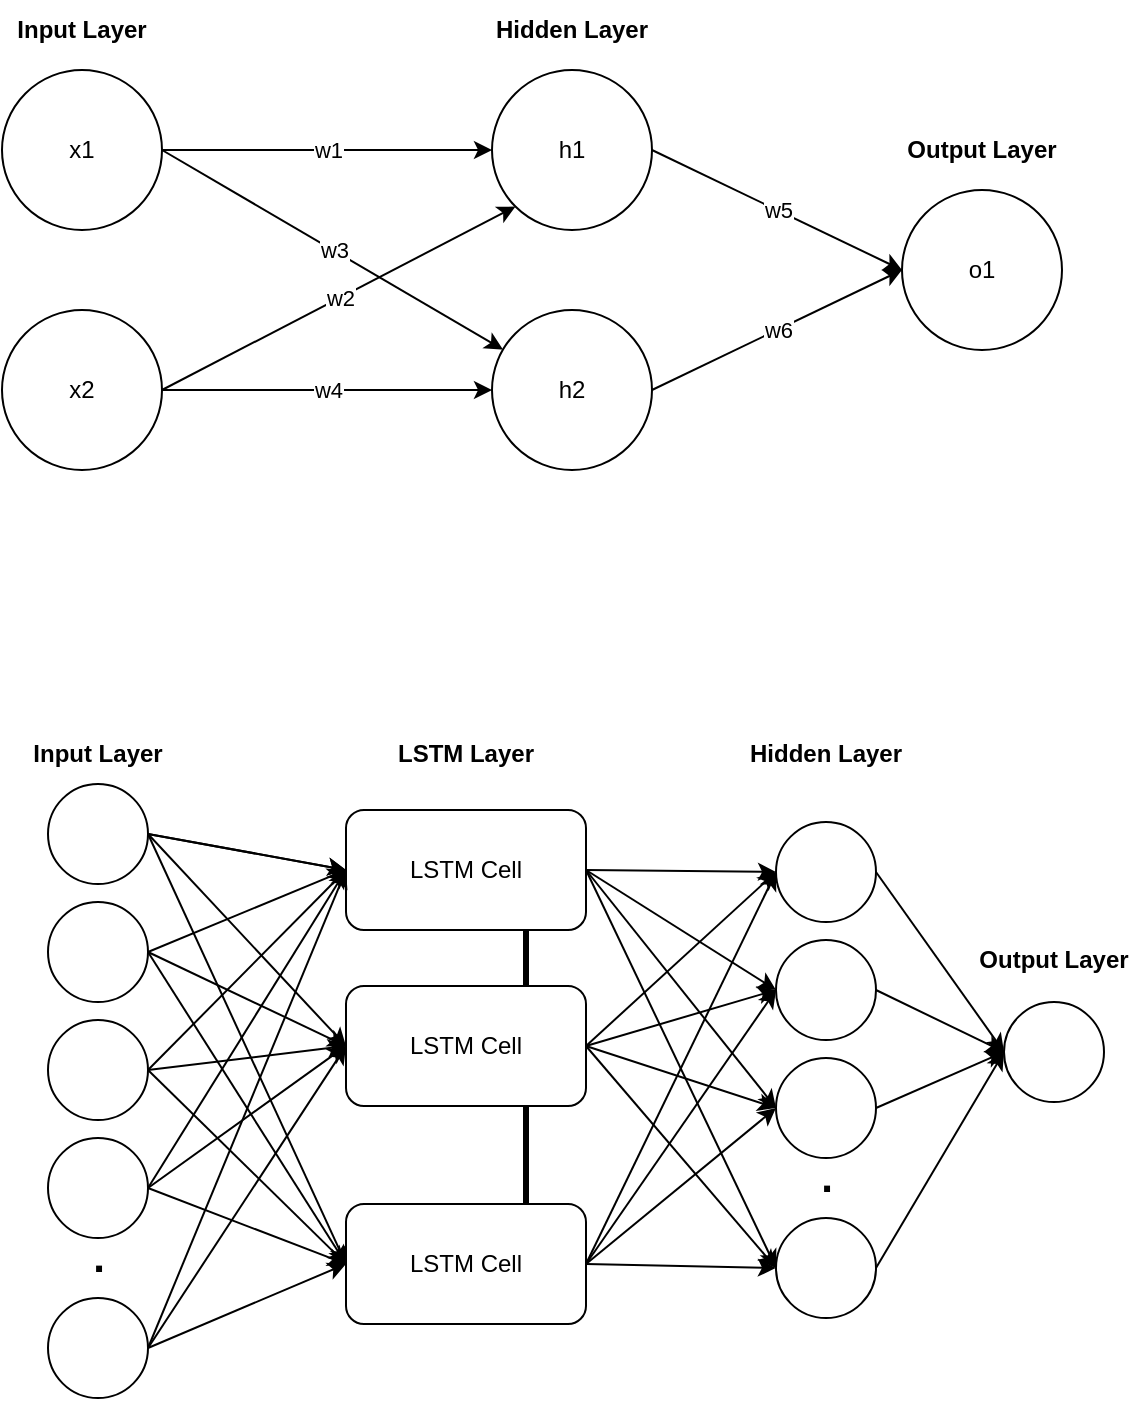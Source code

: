 <mxfile version="21.3.7" type="device">
  <diagram name="Page-1" id="TcgsImkW0oDsxeG_2OEW">
    <mxGraphModel dx="1418" dy="820" grid="0" gridSize="10" guides="1" tooltips="1" connect="1" arrows="1" fold="1" page="1" pageScale="1" pageWidth="850" pageHeight="1100" math="0" shadow="0">
      <root>
        <mxCell id="0" />
        <mxCell id="1" parent="0" />
        <mxCell id="-lTRc6Pmnxfxxia5lG-0-1" value="x1" style="ellipse;whiteSpace=wrap;html=1;aspect=fixed;" parent="1" vertex="1">
          <mxGeometry x="180" y="220" width="80" height="80" as="geometry" />
        </mxCell>
        <mxCell id="-lTRc6Pmnxfxxia5lG-0-2" value="x2" style="ellipse;whiteSpace=wrap;html=1;aspect=fixed;" parent="1" vertex="1">
          <mxGeometry x="180" y="340" width="80" height="80" as="geometry" />
        </mxCell>
        <mxCell id="-lTRc6Pmnxfxxia5lG-0-3" value="h1" style="ellipse;whiteSpace=wrap;html=1;aspect=fixed;" parent="1" vertex="1">
          <mxGeometry x="425" y="220" width="80" height="80" as="geometry" />
        </mxCell>
        <mxCell id="-lTRc6Pmnxfxxia5lG-0-4" value="h2" style="ellipse;whiteSpace=wrap;html=1;aspect=fixed;" parent="1" vertex="1">
          <mxGeometry x="425" y="340" width="80" height="80" as="geometry" />
        </mxCell>
        <mxCell id="-lTRc6Pmnxfxxia5lG-0-5" value="" style="endArrow=classic;html=1;rounded=0;exitX=1;exitY=0.5;exitDx=0;exitDy=0;entryX=0;entryY=0.5;entryDx=0;entryDy=0;" parent="1" source="-lTRc6Pmnxfxxia5lG-0-1" target="-lTRc6Pmnxfxxia5lG-0-3" edge="1">
          <mxGeometry relative="1" as="geometry">
            <mxPoint x="370" y="420" as="sourcePoint" />
            <mxPoint x="470" y="420" as="targetPoint" />
          </mxGeometry>
        </mxCell>
        <mxCell id="-lTRc6Pmnxfxxia5lG-0-6" value="w1" style="edgeLabel;resizable=0;html=1;align=center;verticalAlign=middle;" parent="-lTRc6Pmnxfxxia5lG-0-5" connectable="0" vertex="1">
          <mxGeometry relative="1" as="geometry" />
        </mxCell>
        <mxCell id="-lTRc6Pmnxfxxia5lG-0-7" value="" style="endArrow=classic;html=1;rounded=0;exitX=1;exitY=0.5;exitDx=0;exitDy=0;" parent="1" source="-lTRc6Pmnxfxxia5lG-0-1" target="-lTRc6Pmnxfxxia5lG-0-4" edge="1">
          <mxGeometry relative="1" as="geometry">
            <mxPoint x="370" y="420" as="sourcePoint" />
            <mxPoint x="470" y="420" as="targetPoint" />
          </mxGeometry>
        </mxCell>
        <mxCell id="-lTRc6Pmnxfxxia5lG-0-8" value="w3" style="edgeLabel;resizable=0;html=1;align=center;verticalAlign=middle;" parent="-lTRc6Pmnxfxxia5lG-0-7" connectable="0" vertex="1">
          <mxGeometry relative="1" as="geometry" />
        </mxCell>
        <mxCell id="-lTRc6Pmnxfxxia5lG-0-9" value="" style="endArrow=classic;html=1;rounded=0;exitX=1;exitY=0.5;exitDx=0;exitDy=0;entryX=0;entryY=1;entryDx=0;entryDy=0;" parent="1" source="-lTRc6Pmnxfxxia5lG-0-2" target="-lTRc6Pmnxfxxia5lG-0-3" edge="1">
          <mxGeometry relative="1" as="geometry">
            <mxPoint x="370" y="420" as="sourcePoint" />
            <mxPoint x="470" y="420" as="targetPoint" />
          </mxGeometry>
        </mxCell>
        <mxCell id="-lTRc6Pmnxfxxia5lG-0-10" value="w2" style="edgeLabel;resizable=0;html=1;align=center;verticalAlign=middle;" parent="-lTRc6Pmnxfxxia5lG-0-9" connectable="0" vertex="1">
          <mxGeometry relative="1" as="geometry" />
        </mxCell>
        <mxCell id="-lTRc6Pmnxfxxia5lG-0-11" value="" style="endArrow=classic;html=1;rounded=0;exitX=1;exitY=0.5;exitDx=0;exitDy=0;entryX=0;entryY=0.5;entryDx=0;entryDy=0;" parent="1" source="-lTRc6Pmnxfxxia5lG-0-2" target="-lTRc6Pmnxfxxia5lG-0-4" edge="1">
          <mxGeometry relative="1" as="geometry">
            <mxPoint x="370" y="420" as="sourcePoint" />
            <mxPoint x="470" y="420" as="targetPoint" />
          </mxGeometry>
        </mxCell>
        <mxCell id="-lTRc6Pmnxfxxia5lG-0-12" value="w4" style="edgeLabel;resizable=0;html=1;align=center;verticalAlign=middle;" parent="-lTRc6Pmnxfxxia5lG-0-11" connectable="0" vertex="1">
          <mxGeometry relative="1" as="geometry" />
        </mxCell>
        <mxCell id="-lTRc6Pmnxfxxia5lG-0-13" value="o1" style="ellipse;whiteSpace=wrap;html=1;aspect=fixed;" parent="1" vertex="1">
          <mxGeometry x="630" y="280" width="80" height="80" as="geometry" />
        </mxCell>
        <mxCell id="-lTRc6Pmnxfxxia5lG-0-15" value="" style="endArrow=classic;html=1;rounded=0;exitX=1;exitY=0.5;exitDx=0;exitDy=0;entryX=0;entryY=0.5;entryDx=0;entryDy=0;" parent="1" source="-lTRc6Pmnxfxxia5lG-0-3" target="-lTRc6Pmnxfxxia5lG-0-13" edge="1">
          <mxGeometry relative="1" as="geometry">
            <mxPoint x="530" y="420" as="sourcePoint" />
            <mxPoint x="630" y="420" as="targetPoint" />
          </mxGeometry>
        </mxCell>
        <mxCell id="-lTRc6Pmnxfxxia5lG-0-16" value="w5" style="edgeLabel;resizable=0;html=1;align=center;verticalAlign=middle;" parent="-lTRc6Pmnxfxxia5lG-0-15" connectable="0" vertex="1">
          <mxGeometry relative="1" as="geometry" />
        </mxCell>
        <mxCell id="-lTRc6Pmnxfxxia5lG-0-17" value="" style="endArrow=classic;html=1;rounded=0;exitX=1;exitY=0.5;exitDx=0;exitDy=0;entryX=0;entryY=0.5;entryDx=0;entryDy=0;" parent="1" source="-lTRc6Pmnxfxxia5lG-0-4" target="-lTRc6Pmnxfxxia5lG-0-13" edge="1">
          <mxGeometry relative="1" as="geometry">
            <mxPoint x="530" y="420" as="sourcePoint" />
            <mxPoint x="630" y="420" as="targetPoint" />
          </mxGeometry>
        </mxCell>
        <mxCell id="-lTRc6Pmnxfxxia5lG-0-18" value="w6" style="edgeLabel;resizable=0;html=1;align=center;verticalAlign=middle;" parent="-lTRc6Pmnxfxxia5lG-0-17" connectable="0" vertex="1">
          <mxGeometry relative="1" as="geometry" />
        </mxCell>
        <mxCell id="-lTRc6Pmnxfxxia5lG-0-19" value="&lt;b&gt;Input Layer&lt;/b&gt;" style="text;html=1;strokeColor=none;fillColor=none;align=center;verticalAlign=middle;whiteSpace=wrap;rounded=0;" parent="1" vertex="1">
          <mxGeometry x="180" y="185" width="80" height="30" as="geometry" />
        </mxCell>
        <mxCell id="-lTRc6Pmnxfxxia5lG-0-20" value="&lt;b&gt;Hidden Layer&lt;/b&gt;" style="text;html=1;strokeColor=none;fillColor=none;align=center;verticalAlign=middle;whiteSpace=wrap;rounded=0;" parent="1" vertex="1">
          <mxGeometry x="425" y="185" width="80" height="30" as="geometry" />
        </mxCell>
        <mxCell id="-lTRc6Pmnxfxxia5lG-0-21" value="&lt;b&gt;Output Layer&lt;/b&gt;" style="text;html=1;strokeColor=none;fillColor=none;align=center;verticalAlign=middle;whiteSpace=wrap;rounded=0;" parent="1" vertex="1">
          <mxGeometry x="630" y="245" width="80" height="30" as="geometry" />
        </mxCell>
        <mxCell id="twQjF2Ym4G_i3Q7ECRvS-5" value="" style="ellipse;whiteSpace=wrap;html=1;aspect=fixed;" vertex="1" parent="1">
          <mxGeometry x="203" y="577" width="50" height="50" as="geometry" />
        </mxCell>
        <mxCell id="twQjF2Ym4G_i3Q7ECRvS-7" value="" style="ellipse;whiteSpace=wrap;html=1;aspect=fixed;" vertex="1" parent="1">
          <mxGeometry x="203" y="834" width="50" height="50" as="geometry" />
        </mxCell>
        <mxCell id="twQjF2Ym4G_i3Q7ECRvS-8" value="" style="ellipse;whiteSpace=wrap;html=1;aspect=fixed;" vertex="1" parent="1">
          <mxGeometry x="203" y="754" width="50" height="50" as="geometry" />
        </mxCell>
        <mxCell id="twQjF2Ym4G_i3Q7ECRvS-9" value="" style="ellipse;whiteSpace=wrap;html=1;aspect=fixed;" vertex="1" parent="1">
          <mxGeometry x="203" y="695" width="50" height="50" as="geometry" />
        </mxCell>
        <mxCell id="twQjF2Ym4G_i3Q7ECRvS-10" value="" style="ellipse;whiteSpace=wrap;html=1;aspect=fixed;" vertex="1" parent="1">
          <mxGeometry x="203" y="636" width="50" height="50" as="geometry" />
        </mxCell>
        <mxCell id="twQjF2Ym4G_i3Q7ECRvS-11" value="&lt;b&gt;&lt;font style=&quot;font-size: 21px;&quot;&gt;.&lt;/font&gt;&lt;/b&gt;" style="text;html=1;align=center;verticalAlign=middle;resizable=0;points=[];autosize=1;strokeColor=none;fillColor=none;strokeWidth=4;" vertex="1" parent="1">
          <mxGeometry x="216" y="794" width="24" height="37" as="geometry" />
        </mxCell>
        <mxCell id="twQjF2Ym4G_i3Q7ECRvS-12" value="LSTM Cell" style="rounded=1;whiteSpace=wrap;html=1;" vertex="1" parent="1">
          <mxGeometry x="352" y="590" width="120" height="60" as="geometry" />
        </mxCell>
        <mxCell id="twQjF2Ym4G_i3Q7ECRvS-13" value="LSTM Cell" style="rounded=1;whiteSpace=wrap;html=1;" vertex="1" parent="1">
          <mxGeometry x="352" y="678" width="120" height="60" as="geometry" />
        </mxCell>
        <mxCell id="twQjF2Ym4G_i3Q7ECRvS-14" value="LSTM Cell" style="rounded=1;whiteSpace=wrap;html=1;" vertex="1" parent="1">
          <mxGeometry x="352" y="787" width="120" height="60" as="geometry" />
        </mxCell>
        <mxCell id="twQjF2Ym4G_i3Q7ECRvS-16" value="" style="ellipse;whiteSpace=wrap;html=1;aspect=fixed;" vertex="1" parent="1">
          <mxGeometry x="567" y="794" width="50" height="50" as="geometry" />
        </mxCell>
        <mxCell id="twQjF2Ym4G_i3Q7ECRvS-17" value="" style="ellipse;whiteSpace=wrap;html=1;aspect=fixed;" vertex="1" parent="1">
          <mxGeometry x="567" y="714" width="50" height="50" as="geometry" />
        </mxCell>
        <mxCell id="twQjF2Ym4G_i3Q7ECRvS-18" value="" style="ellipse;whiteSpace=wrap;html=1;aspect=fixed;" vertex="1" parent="1">
          <mxGeometry x="567" y="655" width="50" height="50" as="geometry" />
        </mxCell>
        <mxCell id="twQjF2Ym4G_i3Q7ECRvS-19" value="" style="ellipse;whiteSpace=wrap;html=1;aspect=fixed;" vertex="1" parent="1">
          <mxGeometry x="567" y="596" width="50" height="50" as="geometry" />
        </mxCell>
        <mxCell id="twQjF2Ym4G_i3Q7ECRvS-20" value="&lt;b&gt;&lt;font style=&quot;font-size: 21px;&quot;&gt;.&lt;/font&gt;&lt;/b&gt;" style="text;html=1;align=center;verticalAlign=middle;resizable=0;points=[];autosize=1;strokeColor=none;fillColor=none;strokeWidth=4;" vertex="1" parent="1">
          <mxGeometry x="580" y="754" width="24" height="37" as="geometry" />
        </mxCell>
        <mxCell id="twQjF2Ym4G_i3Q7ECRvS-21" value="" style="ellipse;whiteSpace=wrap;html=1;aspect=fixed;" vertex="1" parent="1">
          <mxGeometry x="681" y="686" width="50" height="50" as="geometry" />
        </mxCell>
        <mxCell id="twQjF2Ym4G_i3Q7ECRvS-22" value="" style="endArrow=classic;html=1;rounded=0;exitX=1;exitY=0.5;exitDx=0;exitDy=0;entryX=0;entryY=0.5;entryDx=0;entryDy=0;" edge="1" parent="1" source="twQjF2Ym4G_i3Q7ECRvS-5" target="twQjF2Ym4G_i3Q7ECRvS-12">
          <mxGeometry width="50" height="50" relative="1" as="geometry">
            <mxPoint x="475" y="706" as="sourcePoint" />
            <mxPoint x="525" y="656" as="targetPoint" />
          </mxGeometry>
        </mxCell>
        <mxCell id="twQjF2Ym4G_i3Q7ECRvS-24" value="" style="endArrow=classic;html=1;rounded=0;exitX=1;exitY=0.5;exitDx=0;exitDy=0;entryX=0;entryY=0.5;entryDx=0;entryDy=0;" edge="1" parent="1" source="twQjF2Ym4G_i3Q7ECRvS-10" target="twQjF2Ym4G_i3Q7ECRvS-13">
          <mxGeometry width="50" height="50" relative="1" as="geometry">
            <mxPoint x="263" y="612" as="sourcePoint" />
            <mxPoint x="362" y="630" as="targetPoint" />
          </mxGeometry>
        </mxCell>
        <mxCell id="twQjF2Ym4G_i3Q7ECRvS-25" value="" style="endArrow=classic;html=1;rounded=0;exitX=1;exitY=0.5;exitDx=0;exitDy=0;entryX=0;entryY=0.5;entryDx=0;entryDy=0;" edge="1" parent="1">
          <mxGeometry width="50" height="50" relative="1" as="geometry">
            <mxPoint x="253" y="602" as="sourcePoint" />
            <mxPoint x="352" y="620" as="targetPoint" />
          </mxGeometry>
        </mxCell>
        <mxCell id="twQjF2Ym4G_i3Q7ECRvS-26" value="" style="endArrow=classic;html=1;rounded=0;exitX=1;exitY=0.5;exitDx=0;exitDy=0;entryX=0;entryY=0.5;entryDx=0;entryDy=0;" edge="1" parent="1" source="twQjF2Ym4G_i3Q7ECRvS-5" target="twQjF2Ym4G_i3Q7ECRvS-13">
          <mxGeometry width="50" height="50" relative="1" as="geometry">
            <mxPoint x="263" y="612" as="sourcePoint" />
            <mxPoint x="362" y="630" as="targetPoint" />
          </mxGeometry>
        </mxCell>
        <mxCell id="twQjF2Ym4G_i3Q7ECRvS-27" value="" style="endArrow=classic;html=1;rounded=0;exitX=1;exitY=0.5;exitDx=0;exitDy=0;entryX=0;entryY=0.5;entryDx=0;entryDy=0;" edge="1" parent="1" source="twQjF2Ym4G_i3Q7ECRvS-5" target="twQjF2Ym4G_i3Q7ECRvS-14">
          <mxGeometry width="50" height="50" relative="1" as="geometry">
            <mxPoint x="273" y="622" as="sourcePoint" />
            <mxPoint x="372" y="640" as="targetPoint" />
          </mxGeometry>
        </mxCell>
        <mxCell id="twQjF2Ym4G_i3Q7ECRvS-28" value="" style="endArrow=classic;html=1;rounded=0;entryX=0;entryY=0.5;entryDx=0;entryDy=0;exitX=1;exitY=0.5;exitDx=0;exitDy=0;" edge="1" parent="1" source="twQjF2Ym4G_i3Q7ECRvS-10" target="twQjF2Ym4G_i3Q7ECRvS-12">
          <mxGeometry width="50" height="50" relative="1" as="geometry">
            <mxPoint x="283" y="632" as="sourcePoint" />
            <mxPoint x="382" y="650" as="targetPoint" />
          </mxGeometry>
        </mxCell>
        <mxCell id="twQjF2Ym4G_i3Q7ECRvS-29" value="" style="endArrow=classic;html=1;rounded=0;exitX=1;exitY=0.5;exitDx=0;exitDy=0;entryX=0;entryY=0.5;entryDx=0;entryDy=0;" edge="1" parent="1" source="twQjF2Ym4G_i3Q7ECRvS-10" target="twQjF2Ym4G_i3Q7ECRvS-14">
          <mxGeometry width="50" height="50" relative="1" as="geometry">
            <mxPoint x="293" y="642" as="sourcePoint" />
            <mxPoint x="392" y="660" as="targetPoint" />
          </mxGeometry>
        </mxCell>
        <mxCell id="twQjF2Ym4G_i3Q7ECRvS-30" value="" style="endArrow=classic;html=1;rounded=0;exitX=1;exitY=0.5;exitDx=0;exitDy=0;entryX=0;entryY=0.5;entryDx=0;entryDy=0;" edge="1" parent="1" source="twQjF2Ym4G_i3Q7ECRvS-9" target="twQjF2Ym4G_i3Q7ECRvS-12">
          <mxGeometry width="50" height="50" relative="1" as="geometry">
            <mxPoint x="303" y="652" as="sourcePoint" />
            <mxPoint x="402" y="670" as="targetPoint" />
          </mxGeometry>
        </mxCell>
        <mxCell id="twQjF2Ym4G_i3Q7ECRvS-31" value="" style="endArrow=classic;html=1;rounded=0;exitX=1;exitY=0.5;exitDx=0;exitDy=0;entryX=0;entryY=0.5;entryDx=0;entryDy=0;" edge="1" parent="1" source="twQjF2Ym4G_i3Q7ECRvS-9" target="twQjF2Ym4G_i3Q7ECRvS-13">
          <mxGeometry width="50" height="50" relative="1" as="geometry">
            <mxPoint x="313" y="662" as="sourcePoint" />
            <mxPoint x="412" y="680" as="targetPoint" />
          </mxGeometry>
        </mxCell>
        <mxCell id="twQjF2Ym4G_i3Q7ECRvS-32" value="" style="endArrow=classic;html=1;rounded=0;exitX=1;exitY=0.5;exitDx=0;exitDy=0;entryX=0;entryY=0.5;entryDx=0;entryDy=0;" edge="1" parent="1" source="twQjF2Ym4G_i3Q7ECRvS-9" target="twQjF2Ym4G_i3Q7ECRvS-14">
          <mxGeometry width="50" height="50" relative="1" as="geometry">
            <mxPoint x="323" y="672" as="sourcePoint" />
            <mxPoint x="422" y="690" as="targetPoint" />
          </mxGeometry>
        </mxCell>
        <mxCell id="twQjF2Ym4G_i3Q7ECRvS-33" value="" style="endArrow=classic;html=1;rounded=0;exitX=1;exitY=0.5;exitDx=0;exitDy=0;entryX=0;entryY=0.5;entryDx=0;entryDy=0;" edge="1" parent="1" source="twQjF2Ym4G_i3Q7ECRvS-8" target="twQjF2Ym4G_i3Q7ECRvS-12">
          <mxGeometry width="50" height="50" relative="1" as="geometry">
            <mxPoint x="333" y="682" as="sourcePoint" />
            <mxPoint x="432" y="700" as="targetPoint" />
          </mxGeometry>
        </mxCell>
        <mxCell id="twQjF2Ym4G_i3Q7ECRvS-34" value="" style="endArrow=classic;html=1;rounded=0;exitX=1;exitY=0.5;exitDx=0;exitDy=0;entryX=0;entryY=0.5;entryDx=0;entryDy=0;" edge="1" parent="1" source="twQjF2Ym4G_i3Q7ECRvS-8" target="twQjF2Ym4G_i3Q7ECRvS-13">
          <mxGeometry width="50" height="50" relative="1" as="geometry">
            <mxPoint x="343" y="692" as="sourcePoint" />
            <mxPoint x="442" y="710" as="targetPoint" />
          </mxGeometry>
        </mxCell>
        <mxCell id="twQjF2Ym4G_i3Q7ECRvS-35" value="" style="endArrow=classic;html=1;rounded=0;exitX=1;exitY=0.5;exitDx=0;exitDy=0;entryX=0;entryY=0.5;entryDx=0;entryDy=0;" edge="1" parent="1" source="twQjF2Ym4G_i3Q7ECRvS-8" target="twQjF2Ym4G_i3Q7ECRvS-14">
          <mxGeometry width="50" height="50" relative="1" as="geometry">
            <mxPoint x="353" y="702" as="sourcePoint" />
            <mxPoint x="452" y="720" as="targetPoint" />
          </mxGeometry>
        </mxCell>
        <mxCell id="twQjF2Ym4G_i3Q7ECRvS-36" value="" style="endArrow=classic;html=1;rounded=0;exitX=1;exitY=0.5;exitDx=0;exitDy=0;entryX=0;entryY=0.5;entryDx=0;entryDy=0;" edge="1" parent="1" source="twQjF2Ym4G_i3Q7ECRvS-7" target="twQjF2Ym4G_i3Q7ECRvS-12">
          <mxGeometry width="50" height="50" relative="1" as="geometry">
            <mxPoint x="363" y="712" as="sourcePoint" />
            <mxPoint x="462" y="730" as="targetPoint" />
          </mxGeometry>
        </mxCell>
        <mxCell id="twQjF2Ym4G_i3Q7ECRvS-37" value="" style="endArrow=classic;html=1;rounded=0;exitX=1;exitY=0.5;exitDx=0;exitDy=0;entryX=0;entryY=0.5;entryDx=0;entryDy=0;" edge="1" parent="1" source="twQjF2Ym4G_i3Q7ECRvS-7" target="twQjF2Ym4G_i3Q7ECRvS-13">
          <mxGeometry width="50" height="50" relative="1" as="geometry">
            <mxPoint x="373" y="722" as="sourcePoint" />
            <mxPoint x="472" y="740" as="targetPoint" />
          </mxGeometry>
        </mxCell>
        <mxCell id="twQjF2Ym4G_i3Q7ECRvS-38" value="" style="endArrow=classic;html=1;rounded=0;exitX=1;exitY=0.5;exitDx=0;exitDy=0;entryX=0;entryY=0.5;entryDx=0;entryDy=0;" edge="1" parent="1" source="twQjF2Ym4G_i3Q7ECRvS-7" target="twQjF2Ym4G_i3Q7ECRvS-14">
          <mxGeometry width="50" height="50" relative="1" as="geometry">
            <mxPoint x="383" y="732" as="sourcePoint" />
            <mxPoint x="482" y="750" as="targetPoint" />
          </mxGeometry>
        </mxCell>
        <mxCell id="twQjF2Ym4G_i3Q7ECRvS-39" value="&lt;b&gt;Input Layer&lt;/b&gt;" style="text;html=1;strokeColor=none;fillColor=none;align=center;verticalAlign=middle;whiteSpace=wrap;rounded=0;" vertex="1" parent="1">
          <mxGeometry x="188" y="547" width="80" height="30" as="geometry" />
        </mxCell>
        <mxCell id="twQjF2Ym4G_i3Q7ECRvS-40" value="&lt;b&gt;LSTM Layer&lt;/b&gt;" style="text;html=1;strokeColor=none;fillColor=none;align=center;verticalAlign=middle;whiteSpace=wrap;rounded=0;" vertex="1" parent="1">
          <mxGeometry x="372" y="547" width="80" height="30" as="geometry" />
        </mxCell>
        <mxCell id="twQjF2Ym4G_i3Q7ECRvS-41" value="&lt;b&gt;Output Layer&lt;/b&gt;" style="text;html=1;strokeColor=none;fillColor=none;align=center;verticalAlign=middle;whiteSpace=wrap;rounded=0;" vertex="1" parent="1">
          <mxGeometry x="666" y="650" width="80" height="30" as="geometry" />
        </mxCell>
        <mxCell id="twQjF2Ym4G_i3Q7ECRvS-42" value="&lt;b&gt;Hidden Layer&lt;/b&gt;" style="text;html=1;strokeColor=none;fillColor=none;align=center;verticalAlign=middle;whiteSpace=wrap;rounded=0;" vertex="1" parent="1">
          <mxGeometry x="552" y="547" width="80" height="30" as="geometry" />
        </mxCell>
        <mxCell id="twQjF2Ym4G_i3Q7ECRvS-44" value="" style="endArrow=classic;html=1;rounded=0;exitX=1;exitY=0.5;exitDx=0;exitDy=0;entryX=0;entryY=0.5;entryDx=0;entryDy=0;" edge="1" parent="1" source="twQjF2Ym4G_i3Q7ECRvS-12" target="twQjF2Ym4G_i3Q7ECRvS-19">
          <mxGeometry width="50" height="50" relative="1" as="geometry">
            <mxPoint x="572" y="715" as="sourcePoint" />
            <mxPoint x="622" y="665" as="targetPoint" />
          </mxGeometry>
        </mxCell>
        <mxCell id="twQjF2Ym4G_i3Q7ECRvS-46" value="" style="endArrow=classic;html=1;rounded=0;entryX=0;entryY=0.5;entryDx=0;entryDy=0;" edge="1" parent="1" target="twQjF2Ym4G_i3Q7ECRvS-18">
          <mxGeometry width="50" height="50" relative="1" as="geometry">
            <mxPoint x="472" y="620" as="sourcePoint" />
            <mxPoint x="577" y="631" as="targetPoint" />
          </mxGeometry>
        </mxCell>
        <mxCell id="twQjF2Ym4G_i3Q7ECRvS-47" value="" style="endArrow=classic;html=1;rounded=0;exitX=1;exitY=0.5;exitDx=0;exitDy=0;entryX=0;entryY=0.5;entryDx=0;entryDy=0;" edge="1" parent="1" source="twQjF2Ym4G_i3Q7ECRvS-12" target="twQjF2Ym4G_i3Q7ECRvS-17">
          <mxGeometry width="50" height="50" relative="1" as="geometry">
            <mxPoint x="492" y="640" as="sourcePoint" />
            <mxPoint x="587" y="641" as="targetPoint" />
          </mxGeometry>
        </mxCell>
        <mxCell id="twQjF2Ym4G_i3Q7ECRvS-48" value="" style="endArrow=classic;html=1;rounded=0;exitX=1;exitY=0.5;exitDx=0;exitDy=0;entryX=0;entryY=0.5;entryDx=0;entryDy=0;" edge="1" parent="1" source="twQjF2Ym4G_i3Q7ECRvS-12" target="twQjF2Ym4G_i3Q7ECRvS-16">
          <mxGeometry width="50" height="50" relative="1" as="geometry">
            <mxPoint x="502" y="650" as="sourcePoint" />
            <mxPoint x="597" y="651" as="targetPoint" />
          </mxGeometry>
        </mxCell>
        <mxCell id="twQjF2Ym4G_i3Q7ECRvS-49" value="" style="endArrow=classic;html=1;rounded=0;exitX=1;exitY=0.5;exitDx=0;exitDy=0;entryX=0;entryY=0.5;entryDx=0;entryDy=0;" edge="1" parent="1" source="twQjF2Ym4G_i3Q7ECRvS-13" target="twQjF2Ym4G_i3Q7ECRvS-19">
          <mxGeometry width="50" height="50" relative="1" as="geometry">
            <mxPoint x="512" y="660" as="sourcePoint" />
            <mxPoint x="607" y="661" as="targetPoint" />
          </mxGeometry>
        </mxCell>
        <mxCell id="twQjF2Ym4G_i3Q7ECRvS-50" value="" style="endArrow=classic;html=1;rounded=0;exitX=1;exitY=0.5;exitDx=0;exitDy=0;entryX=0;entryY=0.5;entryDx=0;entryDy=0;" edge="1" parent="1" source="twQjF2Ym4G_i3Q7ECRvS-13" target="twQjF2Ym4G_i3Q7ECRvS-18">
          <mxGeometry width="50" height="50" relative="1" as="geometry">
            <mxPoint x="522" y="670" as="sourcePoint" />
            <mxPoint x="617" y="671" as="targetPoint" />
          </mxGeometry>
        </mxCell>
        <mxCell id="twQjF2Ym4G_i3Q7ECRvS-51" value="" style="endArrow=classic;html=1;rounded=0;exitX=1;exitY=0.5;exitDx=0;exitDy=0;entryX=0;entryY=0.5;entryDx=0;entryDy=0;" edge="1" parent="1" source="twQjF2Ym4G_i3Q7ECRvS-13" target="twQjF2Ym4G_i3Q7ECRvS-17">
          <mxGeometry width="50" height="50" relative="1" as="geometry">
            <mxPoint x="532" y="680" as="sourcePoint" />
            <mxPoint x="627" y="681" as="targetPoint" />
          </mxGeometry>
        </mxCell>
        <mxCell id="twQjF2Ym4G_i3Q7ECRvS-52" value="" style="endArrow=classic;html=1;rounded=0;exitX=1;exitY=0.5;exitDx=0;exitDy=0;entryX=0;entryY=0.5;entryDx=0;entryDy=0;" edge="1" parent="1" source="twQjF2Ym4G_i3Q7ECRvS-13" target="twQjF2Ym4G_i3Q7ECRvS-16">
          <mxGeometry width="50" height="50" relative="1" as="geometry">
            <mxPoint x="542" y="690" as="sourcePoint" />
            <mxPoint x="637" y="691" as="targetPoint" />
          </mxGeometry>
        </mxCell>
        <mxCell id="twQjF2Ym4G_i3Q7ECRvS-53" value="" style="endArrow=classic;html=1;rounded=0;exitX=1;exitY=0.5;exitDx=0;exitDy=0;entryX=0;entryY=0.5;entryDx=0;entryDy=0;" edge="1" parent="1" source="twQjF2Ym4G_i3Q7ECRvS-14" target="twQjF2Ym4G_i3Q7ECRvS-19">
          <mxGeometry width="50" height="50" relative="1" as="geometry">
            <mxPoint x="552" y="700" as="sourcePoint" />
            <mxPoint x="647" y="701" as="targetPoint" />
          </mxGeometry>
        </mxCell>
        <mxCell id="twQjF2Ym4G_i3Q7ECRvS-54" value="" style="endArrow=classic;html=1;rounded=0;exitX=1;exitY=0.5;exitDx=0;exitDy=0;entryX=0;entryY=0.5;entryDx=0;entryDy=0;" edge="1" parent="1" source="twQjF2Ym4G_i3Q7ECRvS-14" target="twQjF2Ym4G_i3Q7ECRvS-18">
          <mxGeometry width="50" height="50" relative="1" as="geometry">
            <mxPoint x="562" y="710" as="sourcePoint" />
            <mxPoint x="657" y="711" as="targetPoint" />
          </mxGeometry>
        </mxCell>
        <mxCell id="twQjF2Ym4G_i3Q7ECRvS-55" value="" style="endArrow=classic;html=1;rounded=0;exitX=1;exitY=0.5;exitDx=0;exitDy=0;entryX=0;entryY=0.5;entryDx=0;entryDy=0;" edge="1" parent="1" source="twQjF2Ym4G_i3Q7ECRvS-14" target="twQjF2Ym4G_i3Q7ECRvS-17">
          <mxGeometry width="50" height="50" relative="1" as="geometry">
            <mxPoint x="572" y="720" as="sourcePoint" />
            <mxPoint x="667" y="721" as="targetPoint" />
          </mxGeometry>
        </mxCell>
        <mxCell id="twQjF2Ym4G_i3Q7ECRvS-56" value="" style="endArrow=classic;html=1;rounded=0;exitX=1;exitY=0.5;exitDx=0;exitDy=0;entryX=0;entryY=0.5;entryDx=0;entryDy=0;" edge="1" parent="1" source="twQjF2Ym4G_i3Q7ECRvS-14" target="twQjF2Ym4G_i3Q7ECRvS-16">
          <mxGeometry width="50" height="50" relative="1" as="geometry">
            <mxPoint x="582" y="730" as="sourcePoint" />
            <mxPoint x="677" y="731" as="targetPoint" />
          </mxGeometry>
        </mxCell>
        <mxCell id="twQjF2Ym4G_i3Q7ECRvS-57" value="" style="endArrow=classic;html=1;rounded=0;exitX=1;exitY=0.5;exitDx=0;exitDy=0;entryX=0;entryY=0.5;entryDx=0;entryDy=0;" edge="1" parent="1" source="twQjF2Ym4G_i3Q7ECRvS-19" target="twQjF2Ym4G_i3Q7ECRvS-21">
          <mxGeometry width="50" height="50" relative="1" as="geometry">
            <mxPoint x="592" y="740" as="sourcePoint" />
            <mxPoint x="687" y="741" as="targetPoint" />
          </mxGeometry>
        </mxCell>
        <mxCell id="twQjF2Ym4G_i3Q7ECRvS-58" value="" style="endArrow=classic;html=1;rounded=0;exitX=1;exitY=0.5;exitDx=0;exitDy=0;entryX=0;entryY=0.5;entryDx=0;entryDy=0;" edge="1" parent="1" source="twQjF2Ym4G_i3Q7ECRvS-18" target="twQjF2Ym4G_i3Q7ECRvS-21">
          <mxGeometry width="50" height="50" relative="1" as="geometry">
            <mxPoint x="602" y="750" as="sourcePoint" />
            <mxPoint x="697" y="751" as="targetPoint" />
          </mxGeometry>
        </mxCell>
        <mxCell id="twQjF2Ym4G_i3Q7ECRvS-59" value="" style="endArrow=classic;html=1;rounded=0;exitX=1;exitY=0.5;exitDx=0;exitDy=0;entryX=0;entryY=0.5;entryDx=0;entryDy=0;" edge="1" parent="1" source="twQjF2Ym4G_i3Q7ECRvS-17" target="twQjF2Ym4G_i3Q7ECRvS-21">
          <mxGeometry width="50" height="50" relative="1" as="geometry">
            <mxPoint x="612" y="760" as="sourcePoint" />
            <mxPoint x="707" y="761" as="targetPoint" />
          </mxGeometry>
        </mxCell>
        <mxCell id="twQjF2Ym4G_i3Q7ECRvS-60" value="" style="endArrow=classic;html=1;rounded=0;exitX=1;exitY=0.5;exitDx=0;exitDy=0;entryX=0;entryY=0.5;entryDx=0;entryDy=0;" edge="1" parent="1" source="twQjF2Ym4G_i3Q7ECRvS-16" target="twQjF2Ym4G_i3Q7ECRvS-21">
          <mxGeometry width="50" height="50" relative="1" as="geometry">
            <mxPoint x="622" y="770" as="sourcePoint" />
            <mxPoint x="717" y="771" as="targetPoint" />
          </mxGeometry>
        </mxCell>
        <mxCell id="twQjF2Ym4G_i3Q7ECRvS-61" value="" style="endArrow=none;html=1;rounded=0;exitX=0.75;exitY=0;exitDx=0;exitDy=0;entryX=0.75;entryY=1;entryDx=0;entryDy=0;strokeWidth=3;" edge="1" parent="1" source="twQjF2Ym4G_i3Q7ECRvS-14" target="twQjF2Ym4G_i3Q7ECRvS-13">
          <mxGeometry width="50" height="50" relative="1" as="geometry">
            <mxPoint x="429" y="705" as="sourcePoint" />
            <mxPoint x="479" y="655" as="targetPoint" />
          </mxGeometry>
        </mxCell>
        <mxCell id="twQjF2Ym4G_i3Q7ECRvS-62" value="" style="endArrow=none;html=1;rounded=0;exitX=0.75;exitY=0;exitDx=0;exitDy=0;entryX=0.75;entryY=1;entryDx=0;entryDy=0;strokeWidth=3;" edge="1" parent="1" source="twQjF2Ym4G_i3Q7ECRvS-13" target="twQjF2Ym4G_i3Q7ECRvS-12">
          <mxGeometry width="50" height="50" relative="1" as="geometry">
            <mxPoint x="429" y="705" as="sourcePoint" />
            <mxPoint x="479" y="655" as="targetPoint" />
          </mxGeometry>
        </mxCell>
      </root>
    </mxGraphModel>
  </diagram>
</mxfile>
